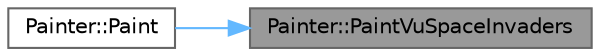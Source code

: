 digraph "Painter::PaintVuSpaceInvaders"
{
 // INTERACTIVE_SVG=YES
 // LATEX_PDF_SIZE
  bgcolor="transparent";
  edge [fontname=Helvetica,fontsize=10,labelfontname=Helvetica,labelfontsize=10];
  node [fontname=Helvetica,fontsize=10,shape=box,height=0.2,width=0.4];
  rankdir="RL";
  Node1 [id="Node000001",label="Painter::PaintVuSpaceInvaders",height=0.2,width=0.4,color="gray40", fillcolor="grey60", style="filled", fontcolor="black",tooltip=" "];
  Node1 -> Node2 [id="edge1_Node000001_Node000002",dir="back",color="steelblue1",style="solid",tooltip=" "];
  Node2 [id="Node000002",label="Painter::Paint",height=0.2,width=0.4,color="grey40", fillcolor="white", style="filled",URL="$dd/d45/struct_painter_a99ab92bb8d2baae96c7b4b4aacda4de3.html#a99ab92bb8d2baae96c7b4b4aacda4de3",tooltip=" "];
}
